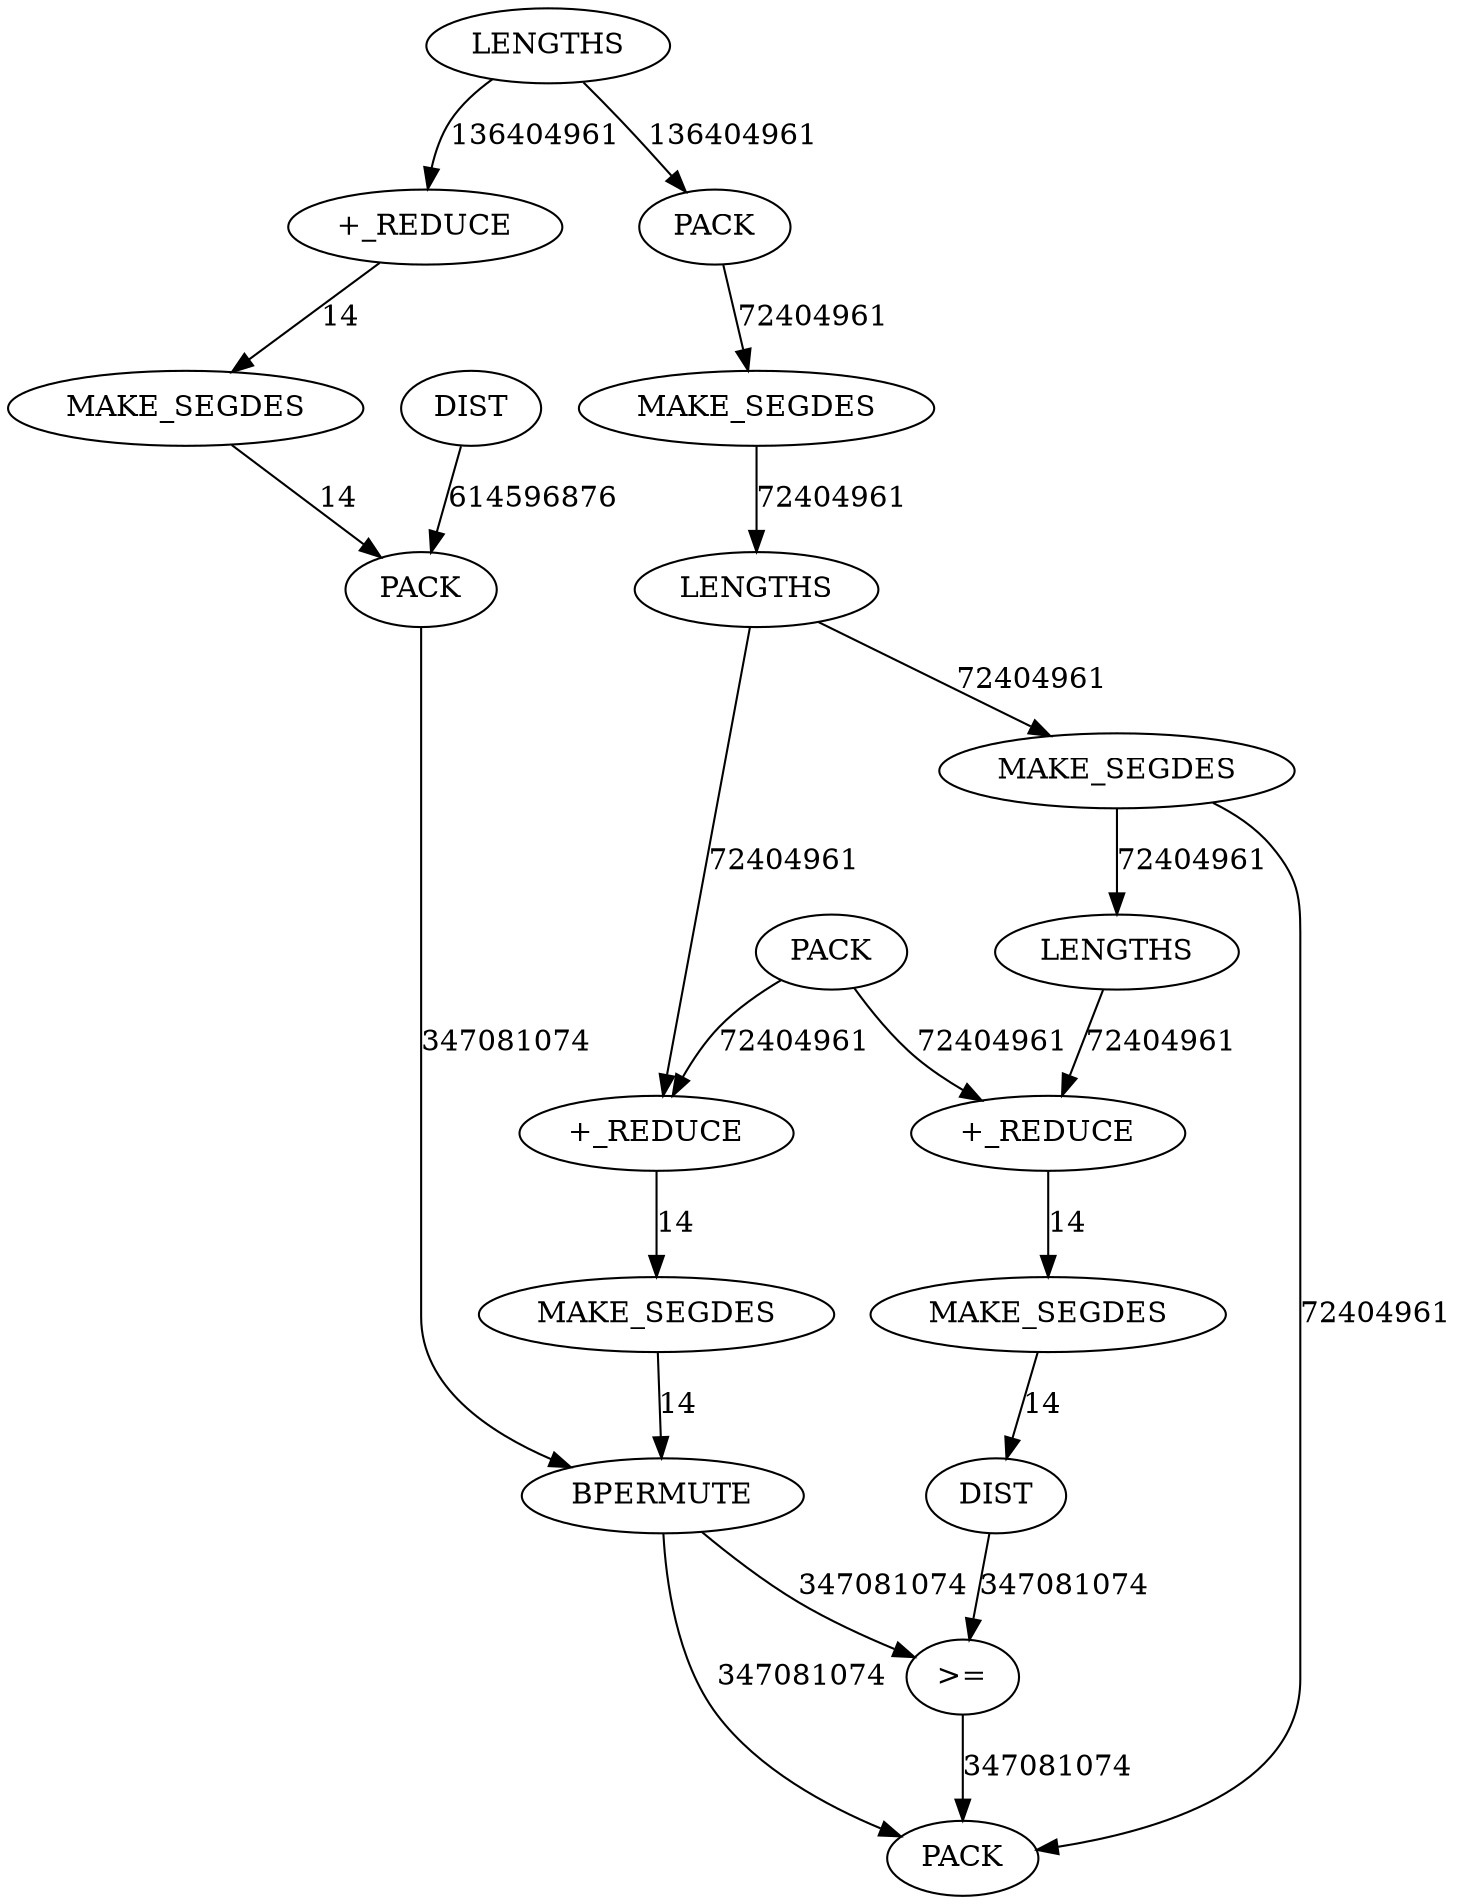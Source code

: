 digraph {
	maximal_independent_set_large_grid_INST_4133 [label=MAKE_SEGDES cost=2926]
	maximal_independent_set_large_grid_INST_4235 [label=DIST cost=4470]
	maximal_independent_set_large_grid_INST_4162 [label=PACK cost=1659361959]
	maximal_independent_set_large_grid_INST_4130 [label=LENGTHS cost=250530083]
	maximal_independent_set_large_grid_INST_4194 [label=LENGTHS cost=131346509]
	maximal_independent_set_large_grid_INST_4198 [label=MAKE_SEGDES cost=2191]
	maximal_independent_set_large_grid_INST_4147 [label=PACK cost=2472095541]
	maximal_independent_set_large_grid_INST_944 [label=MAKE_SEGDES cost=1334]
	maximal_independent_set_large_grid_INST_4128 [label=DIST cost=3093227615]
	maximal_independent_set_large_grid_INST_4132 [label="+_REDUCE" cost=94811389]
	maximal_independent_set_large_grid_INST_4240 [label=PACK cost=4204120531]
	maximal_independent_set_large_grid_INST_4209 [label=BPERMUTE cost=6111466329]
	maximal_independent_set_large_grid_INST_943 [label="+_REDUCE" cost=49492269]
	maximal_independent_set_large_grid_INST_953 [label="\>=" cost=256293285]
	maximal_independent_set_large_grid_INST_4111 [label=PACK cost=1664054376]
	maximal_independent_set_large_grid_INST_4170 [label=MAKE_SEGDES cost=135393713]
	maximal_independent_set_large_grid_INST_4196 [label="+_REDUCE" cost=49391817]
	maximal_independent_set_large_grid_INST_941 [label=LENGTHS cost=131525691]
	maximal_independent_set_large_grid_INST_4225 [label=MAKE_SEGDES cost=135387261]
	maximal_independent_set_large_grid_INST_4133 -> maximal_independent_set_large_grid_INST_4147 [label=14 cost=14]
	maximal_independent_set_large_grid_INST_4235 -> maximal_independent_set_large_grid_INST_953 [label=347081074 cost=347081074]
	maximal_independent_set_large_grid_INST_4162 -> maximal_independent_set_large_grid_INST_4170 [label=72404961 cost=72404961]
	maximal_independent_set_large_grid_INST_4130 -> maximal_independent_set_large_grid_INST_4132 [label=136404961 cost=136404961]
	maximal_independent_set_large_grid_INST_4130 -> maximal_independent_set_large_grid_INST_4162 [label=136404961 cost=136404961]
	maximal_independent_set_large_grid_INST_4194 -> maximal_independent_set_large_grid_INST_4196 [label=72404961 cost=72404961]
	maximal_independent_set_large_grid_INST_4194 -> maximal_independent_set_large_grid_INST_4225 [label=72404961 cost=72404961]
	maximal_independent_set_large_grid_INST_4198 -> maximal_independent_set_large_grid_INST_4209 [label=14 cost=14]
	maximal_independent_set_large_grid_INST_4147 -> maximal_independent_set_large_grid_INST_4209 [label=347081074 cost=347081074]
	maximal_independent_set_large_grid_INST_944 -> maximal_independent_set_large_grid_INST_4235 [label=14 cost=14]
	maximal_independent_set_large_grid_INST_4128 -> maximal_independent_set_large_grid_INST_4147 [label=614596876 cost=614596876]
	maximal_independent_set_large_grid_INST_4132 -> maximal_independent_set_large_grid_INST_4133 [label=14 cost=14]
	maximal_independent_set_large_grid_INST_4209 -> maximal_independent_set_large_grid_INST_953 [label=347081074 cost=347081074]
	maximal_independent_set_large_grid_INST_4209 -> maximal_independent_set_large_grid_INST_4240 [label=347081074 cost=347081074]
	maximal_independent_set_large_grid_INST_943 -> maximal_independent_set_large_grid_INST_944 [label=14 cost=14]
	maximal_independent_set_large_grid_INST_953 -> maximal_independent_set_large_grid_INST_4240 [label=347081074 cost=347081074]
	maximal_independent_set_large_grid_INST_4111 -> maximal_independent_set_large_grid_INST_4196 [label=72404961 cost=72404961]
	maximal_independent_set_large_grid_INST_4111 -> maximal_independent_set_large_grid_INST_943 [label=72404961 cost=72404961]
	maximal_independent_set_large_grid_INST_4170 -> maximal_independent_set_large_grid_INST_4194 [label=72404961 cost=72404961]
	maximal_independent_set_large_grid_INST_4196 -> maximal_independent_set_large_grid_INST_4198 [label=14 cost=14]
	maximal_independent_set_large_grid_INST_941 -> maximal_independent_set_large_grid_INST_943 [label=72404961 cost=72404961]
	maximal_independent_set_large_grid_INST_4225 -> maximal_independent_set_large_grid_INST_941 [label=72404961 cost=72404961]
	maximal_independent_set_large_grid_INST_4225 -> maximal_independent_set_large_grid_INST_4240 [label=72404961 cost=72404961]
}
